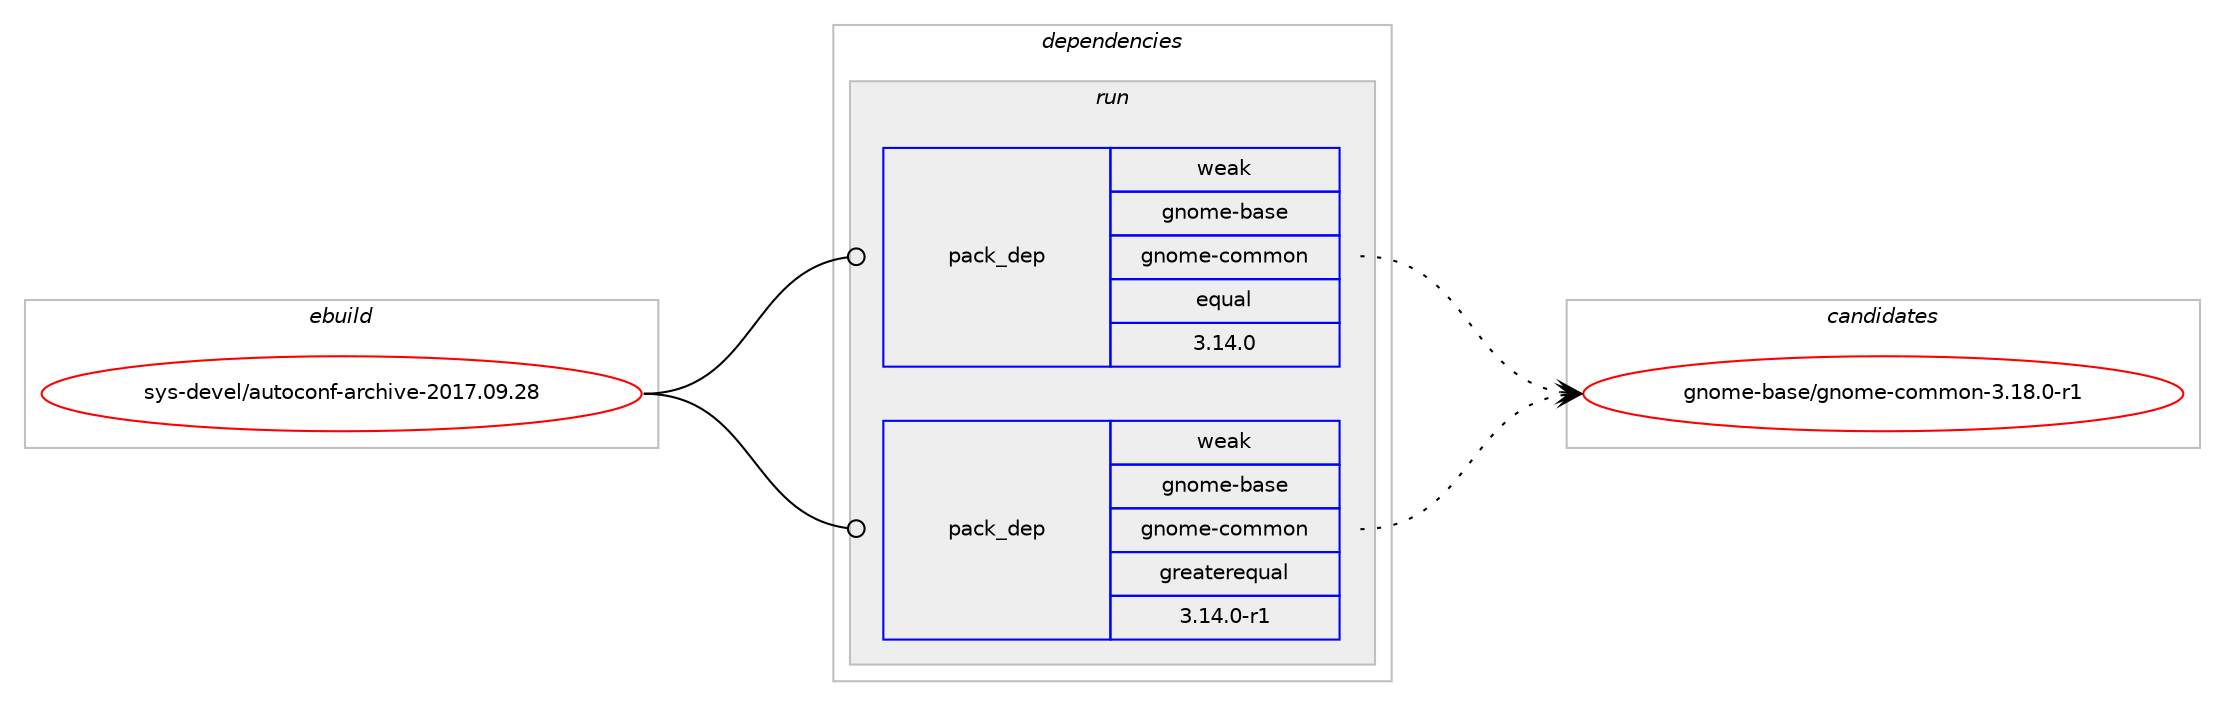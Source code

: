 digraph prolog {

# *************
# Graph options
# *************

newrank=true;
concentrate=true;
compound=true;
graph [rankdir=LR,fontname=Helvetica,fontsize=10,ranksep=1.5];#, ranksep=2.5, nodesep=0.2];
edge  [arrowhead=vee];
node  [fontname=Helvetica,fontsize=10];

# **********
# The ebuild
# **********

subgraph cluster_leftcol {
color=gray;
rank=same;
label=<<i>ebuild</i>>;
id [label="sys-devel/autoconf-archive-2017.09.28", color=red, width=4, href="../sys-devel/autoconf-archive-2017.09.28.svg"];
}

# ****************
# The dependencies
# ****************

subgraph cluster_midcol {
color=gray;
label=<<i>dependencies</i>>;
subgraph cluster_compile {
fillcolor="#eeeeee";
style=filled;
label=<<i>compile</i>>;
}
subgraph cluster_compileandrun {
fillcolor="#eeeeee";
style=filled;
label=<<i>compile and run</i>>;
}
subgraph cluster_run {
fillcolor="#eeeeee";
style=filled;
label=<<i>run</i>>;
subgraph pack1944 {
dependency2475 [label=<<TABLE BORDER="0" CELLBORDER="1" CELLSPACING="0" CELLPADDING="4" WIDTH="220"><TR><TD ROWSPAN="6" CELLPADDING="30">pack_dep</TD></TR><TR><TD WIDTH="110">weak</TD></TR><TR><TD>gnome-base</TD></TR><TR><TD>gnome-common</TD></TR><TR><TD>equal</TD></TR><TR><TD>3.14.0</TD></TR></TABLE>>, shape=none, color=blue];
}
id:e -> dependency2475:w [weight=20,style="solid",arrowhead="odot"];
subgraph pack1945 {
dependency2476 [label=<<TABLE BORDER="0" CELLBORDER="1" CELLSPACING="0" CELLPADDING="4" WIDTH="220"><TR><TD ROWSPAN="6" CELLPADDING="30">pack_dep</TD></TR><TR><TD WIDTH="110">weak</TD></TR><TR><TD>gnome-base</TD></TR><TR><TD>gnome-common</TD></TR><TR><TD>greaterequal</TD></TR><TR><TD>3.14.0-r1</TD></TR></TABLE>>, shape=none, color=blue];
}
id:e -> dependency2476:w [weight=20,style="solid",arrowhead="odot"];
}
}

# **************
# The candidates
# **************

subgraph cluster_choices {
rank=same;
color=gray;
label=<<i>candidates</i>>;

subgraph choice1944 {
color=black;
nodesep=1;
choice103110111109101459897115101471031101111091014599111109109111110455146495646484511449 [label="gnome-base/gnome-common-3.18.0-r1", color=red, width=4,href="../gnome-base/gnome-common-3.18.0-r1.svg"];
dependency2475:e -> choice103110111109101459897115101471031101111091014599111109109111110455146495646484511449:w [style=dotted,weight="100"];
}
subgraph choice1945 {
color=black;
nodesep=1;
choice103110111109101459897115101471031101111091014599111109109111110455146495646484511449 [label="gnome-base/gnome-common-3.18.0-r1", color=red, width=4,href="../gnome-base/gnome-common-3.18.0-r1.svg"];
dependency2476:e -> choice103110111109101459897115101471031101111091014599111109109111110455146495646484511449:w [style=dotted,weight="100"];
}
}

}
